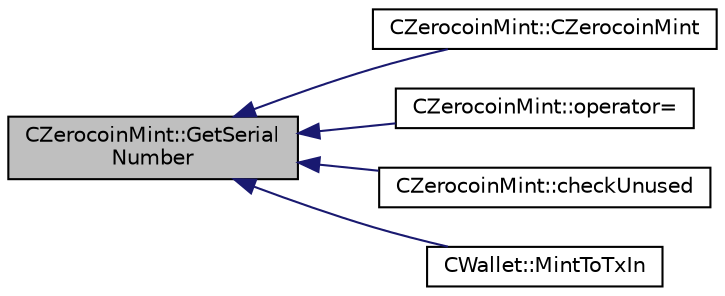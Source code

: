 digraph "CZerocoinMint::GetSerialNumber"
{
  edge [fontname="Helvetica",fontsize="10",labelfontname="Helvetica",labelfontsize="10"];
  node [fontname="Helvetica",fontsize="10",shape=record];
  rankdir="LR";
  Node45 [label="CZerocoinMint::GetSerial\lNumber",height=0.2,width=0.4,color="black", fillcolor="grey75", style="filled", fontcolor="black"];
  Node45 -> Node46 [dir="back",color="midnightblue",fontsize="10",style="solid",fontname="Helvetica"];
  Node46 [label="CZerocoinMint::CZerocoinMint",height=0.2,width=0.4,color="black", fillcolor="white", style="filled",URL="$class_c_zerocoin_mint.html#a8afb621c6d895c04e2ebcdb66346e7cf"];
  Node45 -> Node47 [dir="back",color="midnightblue",fontsize="10",style="solid",fontname="Helvetica"];
  Node47 [label="CZerocoinMint::operator=",height=0.2,width=0.4,color="black", fillcolor="white", style="filled",URL="$class_c_zerocoin_mint.html#a855136e027945ccacebc50745f1757fe"];
  Node45 -> Node48 [dir="back",color="midnightblue",fontsize="10",style="solid",fontname="Helvetica"];
  Node48 [label="CZerocoinMint::checkUnused",height=0.2,width=0.4,color="black", fillcolor="white", style="filled",URL="$class_c_zerocoin_mint.html#a80abac803dd79861be847593d0664682"];
  Node45 -> Node49 [dir="back",color="midnightblue",fontsize="10",style="solid",fontname="Helvetica"];
  Node49 [label="CWallet::MintToTxIn",height=0.2,width=0.4,color="black", fillcolor="white", style="filled",URL="$class_c_wallet.html#a5b32d86806615c59f15431f300f0c729"];
}
